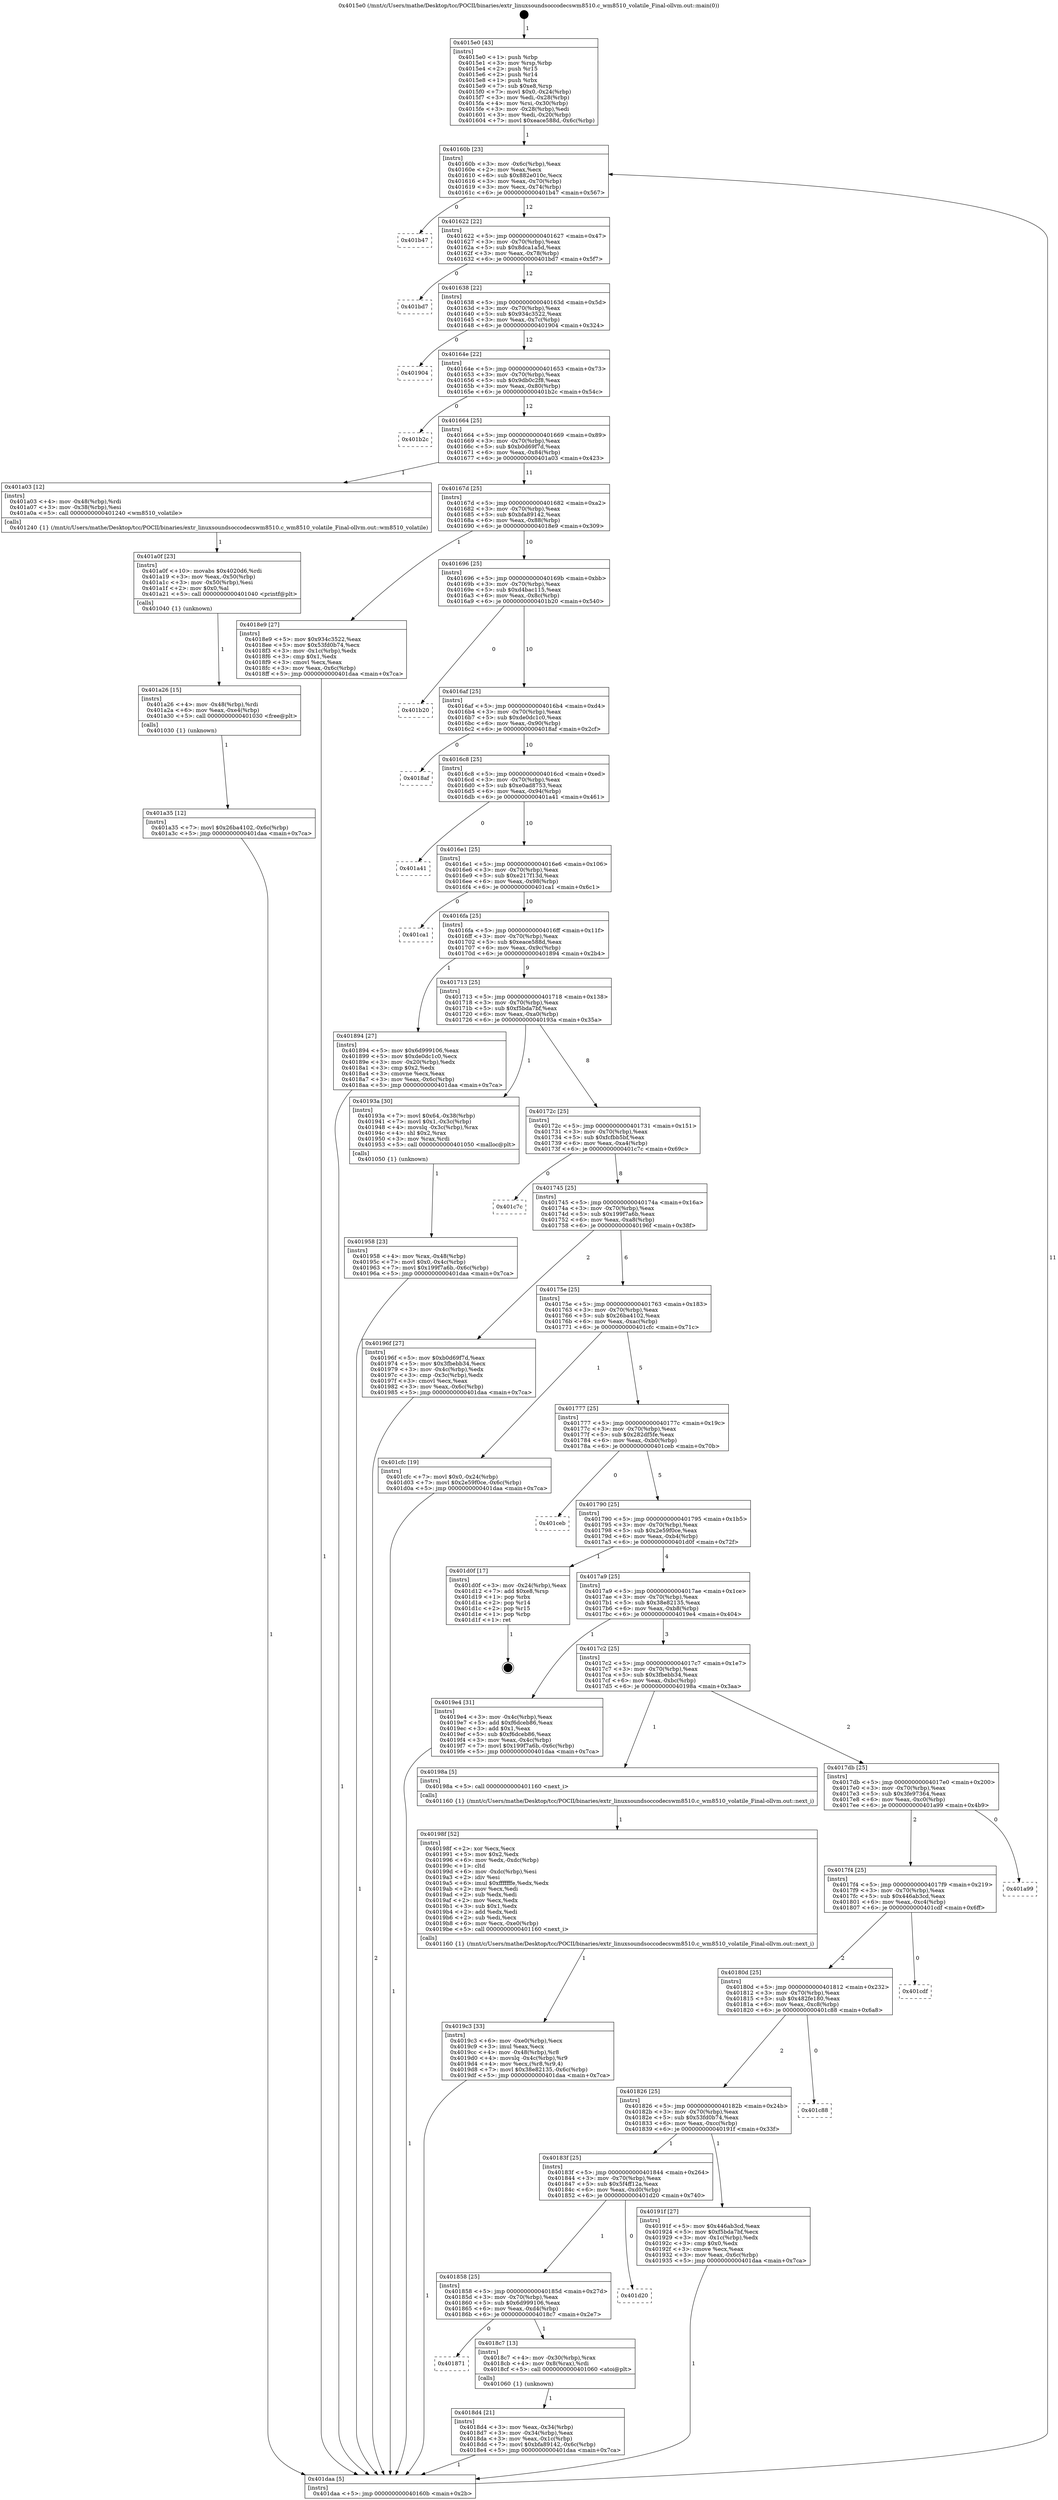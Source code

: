 digraph "0x4015e0" {
  label = "0x4015e0 (/mnt/c/Users/mathe/Desktop/tcc/POCII/binaries/extr_linuxsoundsoccodecswm8510.c_wm8510_volatile_Final-ollvm.out::main(0))"
  labelloc = "t"
  node[shape=record]

  Entry [label="",width=0.3,height=0.3,shape=circle,fillcolor=black,style=filled]
  "0x40160b" [label="{
     0x40160b [23]\l
     | [instrs]\l
     &nbsp;&nbsp;0x40160b \<+3\>: mov -0x6c(%rbp),%eax\l
     &nbsp;&nbsp;0x40160e \<+2\>: mov %eax,%ecx\l
     &nbsp;&nbsp;0x401610 \<+6\>: sub $0x882e010c,%ecx\l
     &nbsp;&nbsp;0x401616 \<+3\>: mov %eax,-0x70(%rbp)\l
     &nbsp;&nbsp;0x401619 \<+3\>: mov %ecx,-0x74(%rbp)\l
     &nbsp;&nbsp;0x40161c \<+6\>: je 0000000000401b47 \<main+0x567\>\l
  }"]
  "0x401b47" [label="{
     0x401b47\l
  }", style=dashed]
  "0x401622" [label="{
     0x401622 [22]\l
     | [instrs]\l
     &nbsp;&nbsp;0x401622 \<+5\>: jmp 0000000000401627 \<main+0x47\>\l
     &nbsp;&nbsp;0x401627 \<+3\>: mov -0x70(%rbp),%eax\l
     &nbsp;&nbsp;0x40162a \<+5\>: sub $0x8dca1a5d,%eax\l
     &nbsp;&nbsp;0x40162f \<+3\>: mov %eax,-0x78(%rbp)\l
     &nbsp;&nbsp;0x401632 \<+6\>: je 0000000000401bd7 \<main+0x5f7\>\l
  }"]
  Exit [label="",width=0.3,height=0.3,shape=circle,fillcolor=black,style=filled,peripheries=2]
  "0x401bd7" [label="{
     0x401bd7\l
  }", style=dashed]
  "0x401638" [label="{
     0x401638 [22]\l
     | [instrs]\l
     &nbsp;&nbsp;0x401638 \<+5\>: jmp 000000000040163d \<main+0x5d\>\l
     &nbsp;&nbsp;0x40163d \<+3\>: mov -0x70(%rbp),%eax\l
     &nbsp;&nbsp;0x401640 \<+5\>: sub $0x934c3522,%eax\l
     &nbsp;&nbsp;0x401645 \<+3\>: mov %eax,-0x7c(%rbp)\l
     &nbsp;&nbsp;0x401648 \<+6\>: je 0000000000401904 \<main+0x324\>\l
  }"]
  "0x401a35" [label="{
     0x401a35 [12]\l
     | [instrs]\l
     &nbsp;&nbsp;0x401a35 \<+7\>: movl $0x26ba4102,-0x6c(%rbp)\l
     &nbsp;&nbsp;0x401a3c \<+5\>: jmp 0000000000401daa \<main+0x7ca\>\l
  }"]
  "0x401904" [label="{
     0x401904\l
  }", style=dashed]
  "0x40164e" [label="{
     0x40164e [22]\l
     | [instrs]\l
     &nbsp;&nbsp;0x40164e \<+5\>: jmp 0000000000401653 \<main+0x73\>\l
     &nbsp;&nbsp;0x401653 \<+3\>: mov -0x70(%rbp),%eax\l
     &nbsp;&nbsp;0x401656 \<+5\>: sub $0x9db0c2f8,%eax\l
     &nbsp;&nbsp;0x40165b \<+3\>: mov %eax,-0x80(%rbp)\l
     &nbsp;&nbsp;0x40165e \<+6\>: je 0000000000401b2c \<main+0x54c\>\l
  }"]
  "0x401a26" [label="{
     0x401a26 [15]\l
     | [instrs]\l
     &nbsp;&nbsp;0x401a26 \<+4\>: mov -0x48(%rbp),%rdi\l
     &nbsp;&nbsp;0x401a2a \<+6\>: mov %eax,-0xe4(%rbp)\l
     &nbsp;&nbsp;0x401a30 \<+5\>: call 0000000000401030 \<free@plt\>\l
     | [calls]\l
     &nbsp;&nbsp;0x401030 \{1\} (unknown)\l
  }"]
  "0x401b2c" [label="{
     0x401b2c\l
  }", style=dashed]
  "0x401664" [label="{
     0x401664 [25]\l
     | [instrs]\l
     &nbsp;&nbsp;0x401664 \<+5\>: jmp 0000000000401669 \<main+0x89\>\l
     &nbsp;&nbsp;0x401669 \<+3\>: mov -0x70(%rbp),%eax\l
     &nbsp;&nbsp;0x40166c \<+5\>: sub $0xb0d69f7d,%eax\l
     &nbsp;&nbsp;0x401671 \<+6\>: mov %eax,-0x84(%rbp)\l
     &nbsp;&nbsp;0x401677 \<+6\>: je 0000000000401a03 \<main+0x423\>\l
  }"]
  "0x401a0f" [label="{
     0x401a0f [23]\l
     | [instrs]\l
     &nbsp;&nbsp;0x401a0f \<+10\>: movabs $0x4020d6,%rdi\l
     &nbsp;&nbsp;0x401a19 \<+3\>: mov %eax,-0x50(%rbp)\l
     &nbsp;&nbsp;0x401a1c \<+3\>: mov -0x50(%rbp),%esi\l
     &nbsp;&nbsp;0x401a1f \<+2\>: mov $0x0,%al\l
     &nbsp;&nbsp;0x401a21 \<+5\>: call 0000000000401040 \<printf@plt\>\l
     | [calls]\l
     &nbsp;&nbsp;0x401040 \{1\} (unknown)\l
  }"]
  "0x401a03" [label="{
     0x401a03 [12]\l
     | [instrs]\l
     &nbsp;&nbsp;0x401a03 \<+4\>: mov -0x48(%rbp),%rdi\l
     &nbsp;&nbsp;0x401a07 \<+3\>: mov -0x38(%rbp),%esi\l
     &nbsp;&nbsp;0x401a0a \<+5\>: call 0000000000401240 \<wm8510_volatile\>\l
     | [calls]\l
     &nbsp;&nbsp;0x401240 \{1\} (/mnt/c/Users/mathe/Desktop/tcc/POCII/binaries/extr_linuxsoundsoccodecswm8510.c_wm8510_volatile_Final-ollvm.out::wm8510_volatile)\l
  }"]
  "0x40167d" [label="{
     0x40167d [25]\l
     | [instrs]\l
     &nbsp;&nbsp;0x40167d \<+5\>: jmp 0000000000401682 \<main+0xa2\>\l
     &nbsp;&nbsp;0x401682 \<+3\>: mov -0x70(%rbp),%eax\l
     &nbsp;&nbsp;0x401685 \<+5\>: sub $0xbfa89142,%eax\l
     &nbsp;&nbsp;0x40168a \<+6\>: mov %eax,-0x88(%rbp)\l
     &nbsp;&nbsp;0x401690 \<+6\>: je 00000000004018e9 \<main+0x309\>\l
  }"]
  "0x4019c3" [label="{
     0x4019c3 [33]\l
     | [instrs]\l
     &nbsp;&nbsp;0x4019c3 \<+6\>: mov -0xe0(%rbp),%ecx\l
     &nbsp;&nbsp;0x4019c9 \<+3\>: imul %eax,%ecx\l
     &nbsp;&nbsp;0x4019cc \<+4\>: mov -0x48(%rbp),%r8\l
     &nbsp;&nbsp;0x4019d0 \<+4\>: movslq -0x4c(%rbp),%r9\l
     &nbsp;&nbsp;0x4019d4 \<+4\>: mov %ecx,(%r8,%r9,4)\l
     &nbsp;&nbsp;0x4019d8 \<+7\>: movl $0x38e82135,-0x6c(%rbp)\l
     &nbsp;&nbsp;0x4019df \<+5\>: jmp 0000000000401daa \<main+0x7ca\>\l
  }"]
  "0x4018e9" [label="{
     0x4018e9 [27]\l
     | [instrs]\l
     &nbsp;&nbsp;0x4018e9 \<+5\>: mov $0x934c3522,%eax\l
     &nbsp;&nbsp;0x4018ee \<+5\>: mov $0x53fd0b74,%ecx\l
     &nbsp;&nbsp;0x4018f3 \<+3\>: mov -0x1c(%rbp),%edx\l
     &nbsp;&nbsp;0x4018f6 \<+3\>: cmp $0x1,%edx\l
     &nbsp;&nbsp;0x4018f9 \<+3\>: cmovl %ecx,%eax\l
     &nbsp;&nbsp;0x4018fc \<+3\>: mov %eax,-0x6c(%rbp)\l
     &nbsp;&nbsp;0x4018ff \<+5\>: jmp 0000000000401daa \<main+0x7ca\>\l
  }"]
  "0x401696" [label="{
     0x401696 [25]\l
     | [instrs]\l
     &nbsp;&nbsp;0x401696 \<+5\>: jmp 000000000040169b \<main+0xbb\>\l
     &nbsp;&nbsp;0x40169b \<+3\>: mov -0x70(%rbp),%eax\l
     &nbsp;&nbsp;0x40169e \<+5\>: sub $0xd4bac115,%eax\l
     &nbsp;&nbsp;0x4016a3 \<+6\>: mov %eax,-0x8c(%rbp)\l
     &nbsp;&nbsp;0x4016a9 \<+6\>: je 0000000000401b20 \<main+0x540\>\l
  }"]
  "0x40198f" [label="{
     0x40198f [52]\l
     | [instrs]\l
     &nbsp;&nbsp;0x40198f \<+2\>: xor %ecx,%ecx\l
     &nbsp;&nbsp;0x401991 \<+5\>: mov $0x2,%edx\l
     &nbsp;&nbsp;0x401996 \<+6\>: mov %edx,-0xdc(%rbp)\l
     &nbsp;&nbsp;0x40199c \<+1\>: cltd\l
     &nbsp;&nbsp;0x40199d \<+6\>: mov -0xdc(%rbp),%esi\l
     &nbsp;&nbsp;0x4019a3 \<+2\>: idiv %esi\l
     &nbsp;&nbsp;0x4019a5 \<+6\>: imul $0xfffffffe,%edx,%edx\l
     &nbsp;&nbsp;0x4019ab \<+2\>: mov %ecx,%edi\l
     &nbsp;&nbsp;0x4019ad \<+2\>: sub %edx,%edi\l
     &nbsp;&nbsp;0x4019af \<+2\>: mov %ecx,%edx\l
     &nbsp;&nbsp;0x4019b1 \<+3\>: sub $0x1,%edx\l
     &nbsp;&nbsp;0x4019b4 \<+2\>: add %edx,%edi\l
     &nbsp;&nbsp;0x4019b6 \<+2\>: sub %edi,%ecx\l
     &nbsp;&nbsp;0x4019b8 \<+6\>: mov %ecx,-0xe0(%rbp)\l
     &nbsp;&nbsp;0x4019be \<+5\>: call 0000000000401160 \<next_i\>\l
     | [calls]\l
     &nbsp;&nbsp;0x401160 \{1\} (/mnt/c/Users/mathe/Desktop/tcc/POCII/binaries/extr_linuxsoundsoccodecswm8510.c_wm8510_volatile_Final-ollvm.out::next_i)\l
  }"]
  "0x401b20" [label="{
     0x401b20\l
  }", style=dashed]
  "0x4016af" [label="{
     0x4016af [25]\l
     | [instrs]\l
     &nbsp;&nbsp;0x4016af \<+5\>: jmp 00000000004016b4 \<main+0xd4\>\l
     &nbsp;&nbsp;0x4016b4 \<+3\>: mov -0x70(%rbp),%eax\l
     &nbsp;&nbsp;0x4016b7 \<+5\>: sub $0xde0dc1c0,%eax\l
     &nbsp;&nbsp;0x4016bc \<+6\>: mov %eax,-0x90(%rbp)\l
     &nbsp;&nbsp;0x4016c2 \<+6\>: je 00000000004018af \<main+0x2cf\>\l
  }"]
  "0x401958" [label="{
     0x401958 [23]\l
     | [instrs]\l
     &nbsp;&nbsp;0x401958 \<+4\>: mov %rax,-0x48(%rbp)\l
     &nbsp;&nbsp;0x40195c \<+7\>: movl $0x0,-0x4c(%rbp)\l
     &nbsp;&nbsp;0x401963 \<+7\>: movl $0x199f7a6b,-0x6c(%rbp)\l
     &nbsp;&nbsp;0x40196a \<+5\>: jmp 0000000000401daa \<main+0x7ca\>\l
  }"]
  "0x4018af" [label="{
     0x4018af\l
  }", style=dashed]
  "0x4016c8" [label="{
     0x4016c8 [25]\l
     | [instrs]\l
     &nbsp;&nbsp;0x4016c8 \<+5\>: jmp 00000000004016cd \<main+0xed\>\l
     &nbsp;&nbsp;0x4016cd \<+3\>: mov -0x70(%rbp),%eax\l
     &nbsp;&nbsp;0x4016d0 \<+5\>: sub $0xe0ad8753,%eax\l
     &nbsp;&nbsp;0x4016d5 \<+6\>: mov %eax,-0x94(%rbp)\l
     &nbsp;&nbsp;0x4016db \<+6\>: je 0000000000401a41 \<main+0x461\>\l
  }"]
  "0x4018d4" [label="{
     0x4018d4 [21]\l
     | [instrs]\l
     &nbsp;&nbsp;0x4018d4 \<+3\>: mov %eax,-0x34(%rbp)\l
     &nbsp;&nbsp;0x4018d7 \<+3\>: mov -0x34(%rbp),%eax\l
     &nbsp;&nbsp;0x4018da \<+3\>: mov %eax,-0x1c(%rbp)\l
     &nbsp;&nbsp;0x4018dd \<+7\>: movl $0xbfa89142,-0x6c(%rbp)\l
     &nbsp;&nbsp;0x4018e4 \<+5\>: jmp 0000000000401daa \<main+0x7ca\>\l
  }"]
  "0x401a41" [label="{
     0x401a41\l
  }", style=dashed]
  "0x4016e1" [label="{
     0x4016e1 [25]\l
     | [instrs]\l
     &nbsp;&nbsp;0x4016e1 \<+5\>: jmp 00000000004016e6 \<main+0x106\>\l
     &nbsp;&nbsp;0x4016e6 \<+3\>: mov -0x70(%rbp),%eax\l
     &nbsp;&nbsp;0x4016e9 \<+5\>: sub $0xe217f13d,%eax\l
     &nbsp;&nbsp;0x4016ee \<+6\>: mov %eax,-0x98(%rbp)\l
     &nbsp;&nbsp;0x4016f4 \<+6\>: je 0000000000401ca1 \<main+0x6c1\>\l
  }"]
  "0x401871" [label="{
     0x401871\l
  }", style=dashed]
  "0x401ca1" [label="{
     0x401ca1\l
  }", style=dashed]
  "0x4016fa" [label="{
     0x4016fa [25]\l
     | [instrs]\l
     &nbsp;&nbsp;0x4016fa \<+5\>: jmp 00000000004016ff \<main+0x11f\>\l
     &nbsp;&nbsp;0x4016ff \<+3\>: mov -0x70(%rbp),%eax\l
     &nbsp;&nbsp;0x401702 \<+5\>: sub $0xeace588d,%eax\l
     &nbsp;&nbsp;0x401707 \<+6\>: mov %eax,-0x9c(%rbp)\l
     &nbsp;&nbsp;0x40170d \<+6\>: je 0000000000401894 \<main+0x2b4\>\l
  }"]
  "0x4018c7" [label="{
     0x4018c7 [13]\l
     | [instrs]\l
     &nbsp;&nbsp;0x4018c7 \<+4\>: mov -0x30(%rbp),%rax\l
     &nbsp;&nbsp;0x4018cb \<+4\>: mov 0x8(%rax),%rdi\l
     &nbsp;&nbsp;0x4018cf \<+5\>: call 0000000000401060 \<atoi@plt\>\l
     | [calls]\l
     &nbsp;&nbsp;0x401060 \{1\} (unknown)\l
  }"]
  "0x401894" [label="{
     0x401894 [27]\l
     | [instrs]\l
     &nbsp;&nbsp;0x401894 \<+5\>: mov $0x6d999106,%eax\l
     &nbsp;&nbsp;0x401899 \<+5\>: mov $0xde0dc1c0,%ecx\l
     &nbsp;&nbsp;0x40189e \<+3\>: mov -0x20(%rbp),%edx\l
     &nbsp;&nbsp;0x4018a1 \<+3\>: cmp $0x2,%edx\l
     &nbsp;&nbsp;0x4018a4 \<+3\>: cmovne %ecx,%eax\l
     &nbsp;&nbsp;0x4018a7 \<+3\>: mov %eax,-0x6c(%rbp)\l
     &nbsp;&nbsp;0x4018aa \<+5\>: jmp 0000000000401daa \<main+0x7ca\>\l
  }"]
  "0x401713" [label="{
     0x401713 [25]\l
     | [instrs]\l
     &nbsp;&nbsp;0x401713 \<+5\>: jmp 0000000000401718 \<main+0x138\>\l
     &nbsp;&nbsp;0x401718 \<+3\>: mov -0x70(%rbp),%eax\l
     &nbsp;&nbsp;0x40171b \<+5\>: sub $0xf5bda7bf,%eax\l
     &nbsp;&nbsp;0x401720 \<+6\>: mov %eax,-0xa0(%rbp)\l
     &nbsp;&nbsp;0x401726 \<+6\>: je 000000000040193a \<main+0x35a\>\l
  }"]
  "0x401daa" [label="{
     0x401daa [5]\l
     | [instrs]\l
     &nbsp;&nbsp;0x401daa \<+5\>: jmp 000000000040160b \<main+0x2b\>\l
  }"]
  "0x4015e0" [label="{
     0x4015e0 [43]\l
     | [instrs]\l
     &nbsp;&nbsp;0x4015e0 \<+1\>: push %rbp\l
     &nbsp;&nbsp;0x4015e1 \<+3\>: mov %rsp,%rbp\l
     &nbsp;&nbsp;0x4015e4 \<+2\>: push %r15\l
     &nbsp;&nbsp;0x4015e6 \<+2\>: push %r14\l
     &nbsp;&nbsp;0x4015e8 \<+1\>: push %rbx\l
     &nbsp;&nbsp;0x4015e9 \<+7\>: sub $0xe8,%rsp\l
     &nbsp;&nbsp;0x4015f0 \<+7\>: movl $0x0,-0x24(%rbp)\l
     &nbsp;&nbsp;0x4015f7 \<+3\>: mov %edi,-0x28(%rbp)\l
     &nbsp;&nbsp;0x4015fa \<+4\>: mov %rsi,-0x30(%rbp)\l
     &nbsp;&nbsp;0x4015fe \<+3\>: mov -0x28(%rbp),%edi\l
     &nbsp;&nbsp;0x401601 \<+3\>: mov %edi,-0x20(%rbp)\l
     &nbsp;&nbsp;0x401604 \<+7\>: movl $0xeace588d,-0x6c(%rbp)\l
  }"]
  "0x401858" [label="{
     0x401858 [25]\l
     | [instrs]\l
     &nbsp;&nbsp;0x401858 \<+5\>: jmp 000000000040185d \<main+0x27d\>\l
     &nbsp;&nbsp;0x40185d \<+3\>: mov -0x70(%rbp),%eax\l
     &nbsp;&nbsp;0x401860 \<+5\>: sub $0x6d999106,%eax\l
     &nbsp;&nbsp;0x401865 \<+6\>: mov %eax,-0xd4(%rbp)\l
     &nbsp;&nbsp;0x40186b \<+6\>: je 00000000004018c7 \<main+0x2e7\>\l
  }"]
  "0x40193a" [label="{
     0x40193a [30]\l
     | [instrs]\l
     &nbsp;&nbsp;0x40193a \<+7\>: movl $0x64,-0x38(%rbp)\l
     &nbsp;&nbsp;0x401941 \<+7\>: movl $0x1,-0x3c(%rbp)\l
     &nbsp;&nbsp;0x401948 \<+4\>: movslq -0x3c(%rbp),%rax\l
     &nbsp;&nbsp;0x40194c \<+4\>: shl $0x2,%rax\l
     &nbsp;&nbsp;0x401950 \<+3\>: mov %rax,%rdi\l
     &nbsp;&nbsp;0x401953 \<+5\>: call 0000000000401050 \<malloc@plt\>\l
     | [calls]\l
     &nbsp;&nbsp;0x401050 \{1\} (unknown)\l
  }"]
  "0x40172c" [label="{
     0x40172c [25]\l
     | [instrs]\l
     &nbsp;&nbsp;0x40172c \<+5\>: jmp 0000000000401731 \<main+0x151\>\l
     &nbsp;&nbsp;0x401731 \<+3\>: mov -0x70(%rbp),%eax\l
     &nbsp;&nbsp;0x401734 \<+5\>: sub $0xfcfbb5bf,%eax\l
     &nbsp;&nbsp;0x401739 \<+6\>: mov %eax,-0xa4(%rbp)\l
     &nbsp;&nbsp;0x40173f \<+6\>: je 0000000000401c7c \<main+0x69c\>\l
  }"]
  "0x401d20" [label="{
     0x401d20\l
  }", style=dashed]
  "0x401c7c" [label="{
     0x401c7c\l
  }", style=dashed]
  "0x401745" [label="{
     0x401745 [25]\l
     | [instrs]\l
     &nbsp;&nbsp;0x401745 \<+5\>: jmp 000000000040174a \<main+0x16a\>\l
     &nbsp;&nbsp;0x40174a \<+3\>: mov -0x70(%rbp),%eax\l
     &nbsp;&nbsp;0x40174d \<+5\>: sub $0x199f7a6b,%eax\l
     &nbsp;&nbsp;0x401752 \<+6\>: mov %eax,-0xa8(%rbp)\l
     &nbsp;&nbsp;0x401758 \<+6\>: je 000000000040196f \<main+0x38f\>\l
  }"]
  "0x40183f" [label="{
     0x40183f [25]\l
     | [instrs]\l
     &nbsp;&nbsp;0x40183f \<+5\>: jmp 0000000000401844 \<main+0x264\>\l
     &nbsp;&nbsp;0x401844 \<+3\>: mov -0x70(%rbp),%eax\l
     &nbsp;&nbsp;0x401847 \<+5\>: sub $0x5f4ff12a,%eax\l
     &nbsp;&nbsp;0x40184c \<+6\>: mov %eax,-0xd0(%rbp)\l
     &nbsp;&nbsp;0x401852 \<+6\>: je 0000000000401d20 \<main+0x740\>\l
  }"]
  "0x40196f" [label="{
     0x40196f [27]\l
     | [instrs]\l
     &nbsp;&nbsp;0x40196f \<+5\>: mov $0xb0d69f7d,%eax\l
     &nbsp;&nbsp;0x401974 \<+5\>: mov $0x3fbebb34,%ecx\l
     &nbsp;&nbsp;0x401979 \<+3\>: mov -0x4c(%rbp),%edx\l
     &nbsp;&nbsp;0x40197c \<+3\>: cmp -0x3c(%rbp),%edx\l
     &nbsp;&nbsp;0x40197f \<+3\>: cmovl %ecx,%eax\l
     &nbsp;&nbsp;0x401982 \<+3\>: mov %eax,-0x6c(%rbp)\l
     &nbsp;&nbsp;0x401985 \<+5\>: jmp 0000000000401daa \<main+0x7ca\>\l
  }"]
  "0x40175e" [label="{
     0x40175e [25]\l
     | [instrs]\l
     &nbsp;&nbsp;0x40175e \<+5\>: jmp 0000000000401763 \<main+0x183\>\l
     &nbsp;&nbsp;0x401763 \<+3\>: mov -0x70(%rbp),%eax\l
     &nbsp;&nbsp;0x401766 \<+5\>: sub $0x26ba4102,%eax\l
     &nbsp;&nbsp;0x40176b \<+6\>: mov %eax,-0xac(%rbp)\l
     &nbsp;&nbsp;0x401771 \<+6\>: je 0000000000401cfc \<main+0x71c\>\l
  }"]
  "0x40191f" [label="{
     0x40191f [27]\l
     | [instrs]\l
     &nbsp;&nbsp;0x40191f \<+5\>: mov $0x446ab3cd,%eax\l
     &nbsp;&nbsp;0x401924 \<+5\>: mov $0xf5bda7bf,%ecx\l
     &nbsp;&nbsp;0x401929 \<+3\>: mov -0x1c(%rbp),%edx\l
     &nbsp;&nbsp;0x40192c \<+3\>: cmp $0x0,%edx\l
     &nbsp;&nbsp;0x40192f \<+3\>: cmove %ecx,%eax\l
     &nbsp;&nbsp;0x401932 \<+3\>: mov %eax,-0x6c(%rbp)\l
     &nbsp;&nbsp;0x401935 \<+5\>: jmp 0000000000401daa \<main+0x7ca\>\l
  }"]
  "0x401cfc" [label="{
     0x401cfc [19]\l
     | [instrs]\l
     &nbsp;&nbsp;0x401cfc \<+7\>: movl $0x0,-0x24(%rbp)\l
     &nbsp;&nbsp;0x401d03 \<+7\>: movl $0x2e59f0ce,-0x6c(%rbp)\l
     &nbsp;&nbsp;0x401d0a \<+5\>: jmp 0000000000401daa \<main+0x7ca\>\l
  }"]
  "0x401777" [label="{
     0x401777 [25]\l
     | [instrs]\l
     &nbsp;&nbsp;0x401777 \<+5\>: jmp 000000000040177c \<main+0x19c\>\l
     &nbsp;&nbsp;0x40177c \<+3\>: mov -0x70(%rbp),%eax\l
     &nbsp;&nbsp;0x40177f \<+5\>: sub $0x282df5fe,%eax\l
     &nbsp;&nbsp;0x401784 \<+6\>: mov %eax,-0xb0(%rbp)\l
     &nbsp;&nbsp;0x40178a \<+6\>: je 0000000000401ceb \<main+0x70b\>\l
  }"]
  "0x401826" [label="{
     0x401826 [25]\l
     | [instrs]\l
     &nbsp;&nbsp;0x401826 \<+5\>: jmp 000000000040182b \<main+0x24b\>\l
     &nbsp;&nbsp;0x40182b \<+3\>: mov -0x70(%rbp),%eax\l
     &nbsp;&nbsp;0x40182e \<+5\>: sub $0x53fd0b74,%eax\l
     &nbsp;&nbsp;0x401833 \<+6\>: mov %eax,-0xcc(%rbp)\l
     &nbsp;&nbsp;0x401839 \<+6\>: je 000000000040191f \<main+0x33f\>\l
  }"]
  "0x401ceb" [label="{
     0x401ceb\l
  }", style=dashed]
  "0x401790" [label="{
     0x401790 [25]\l
     | [instrs]\l
     &nbsp;&nbsp;0x401790 \<+5\>: jmp 0000000000401795 \<main+0x1b5\>\l
     &nbsp;&nbsp;0x401795 \<+3\>: mov -0x70(%rbp),%eax\l
     &nbsp;&nbsp;0x401798 \<+5\>: sub $0x2e59f0ce,%eax\l
     &nbsp;&nbsp;0x40179d \<+6\>: mov %eax,-0xb4(%rbp)\l
     &nbsp;&nbsp;0x4017a3 \<+6\>: je 0000000000401d0f \<main+0x72f\>\l
  }"]
  "0x401c88" [label="{
     0x401c88\l
  }", style=dashed]
  "0x401d0f" [label="{
     0x401d0f [17]\l
     | [instrs]\l
     &nbsp;&nbsp;0x401d0f \<+3\>: mov -0x24(%rbp),%eax\l
     &nbsp;&nbsp;0x401d12 \<+7\>: add $0xe8,%rsp\l
     &nbsp;&nbsp;0x401d19 \<+1\>: pop %rbx\l
     &nbsp;&nbsp;0x401d1a \<+2\>: pop %r14\l
     &nbsp;&nbsp;0x401d1c \<+2\>: pop %r15\l
     &nbsp;&nbsp;0x401d1e \<+1\>: pop %rbp\l
     &nbsp;&nbsp;0x401d1f \<+1\>: ret\l
  }"]
  "0x4017a9" [label="{
     0x4017a9 [25]\l
     | [instrs]\l
     &nbsp;&nbsp;0x4017a9 \<+5\>: jmp 00000000004017ae \<main+0x1ce\>\l
     &nbsp;&nbsp;0x4017ae \<+3\>: mov -0x70(%rbp),%eax\l
     &nbsp;&nbsp;0x4017b1 \<+5\>: sub $0x38e82135,%eax\l
     &nbsp;&nbsp;0x4017b6 \<+6\>: mov %eax,-0xb8(%rbp)\l
     &nbsp;&nbsp;0x4017bc \<+6\>: je 00000000004019e4 \<main+0x404\>\l
  }"]
  "0x40180d" [label="{
     0x40180d [25]\l
     | [instrs]\l
     &nbsp;&nbsp;0x40180d \<+5\>: jmp 0000000000401812 \<main+0x232\>\l
     &nbsp;&nbsp;0x401812 \<+3\>: mov -0x70(%rbp),%eax\l
     &nbsp;&nbsp;0x401815 \<+5\>: sub $0x482fe180,%eax\l
     &nbsp;&nbsp;0x40181a \<+6\>: mov %eax,-0xc8(%rbp)\l
     &nbsp;&nbsp;0x401820 \<+6\>: je 0000000000401c88 \<main+0x6a8\>\l
  }"]
  "0x4019e4" [label="{
     0x4019e4 [31]\l
     | [instrs]\l
     &nbsp;&nbsp;0x4019e4 \<+3\>: mov -0x4c(%rbp),%eax\l
     &nbsp;&nbsp;0x4019e7 \<+5\>: add $0xf6dceb86,%eax\l
     &nbsp;&nbsp;0x4019ec \<+3\>: add $0x1,%eax\l
     &nbsp;&nbsp;0x4019ef \<+5\>: sub $0xf6dceb86,%eax\l
     &nbsp;&nbsp;0x4019f4 \<+3\>: mov %eax,-0x4c(%rbp)\l
     &nbsp;&nbsp;0x4019f7 \<+7\>: movl $0x199f7a6b,-0x6c(%rbp)\l
     &nbsp;&nbsp;0x4019fe \<+5\>: jmp 0000000000401daa \<main+0x7ca\>\l
  }"]
  "0x4017c2" [label="{
     0x4017c2 [25]\l
     | [instrs]\l
     &nbsp;&nbsp;0x4017c2 \<+5\>: jmp 00000000004017c7 \<main+0x1e7\>\l
     &nbsp;&nbsp;0x4017c7 \<+3\>: mov -0x70(%rbp),%eax\l
     &nbsp;&nbsp;0x4017ca \<+5\>: sub $0x3fbebb34,%eax\l
     &nbsp;&nbsp;0x4017cf \<+6\>: mov %eax,-0xbc(%rbp)\l
     &nbsp;&nbsp;0x4017d5 \<+6\>: je 000000000040198a \<main+0x3aa\>\l
  }"]
  "0x401cdf" [label="{
     0x401cdf\l
  }", style=dashed]
  "0x40198a" [label="{
     0x40198a [5]\l
     | [instrs]\l
     &nbsp;&nbsp;0x40198a \<+5\>: call 0000000000401160 \<next_i\>\l
     | [calls]\l
     &nbsp;&nbsp;0x401160 \{1\} (/mnt/c/Users/mathe/Desktop/tcc/POCII/binaries/extr_linuxsoundsoccodecswm8510.c_wm8510_volatile_Final-ollvm.out::next_i)\l
  }"]
  "0x4017db" [label="{
     0x4017db [25]\l
     | [instrs]\l
     &nbsp;&nbsp;0x4017db \<+5\>: jmp 00000000004017e0 \<main+0x200\>\l
     &nbsp;&nbsp;0x4017e0 \<+3\>: mov -0x70(%rbp),%eax\l
     &nbsp;&nbsp;0x4017e3 \<+5\>: sub $0x3fe97364,%eax\l
     &nbsp;&nbsp;0x4017e8 \<+6\>: mov %eax,-0xc0(%rbp)\l
     &nbsp;&nbsp;0x4017ee \<+6\>: je 0000000000401a99 \<main+0x4b9\>\l
  }"]
  "0x4017f4" [label="{
     0x4017f4 [25]\l
     | [instrs]\l
     &nbsp;&nbsp;0x4017f4 \<+5\>: jmp 00000000004017f9 \<main+0x219\>\l
     &nbsp;&nbsp;0x4017f9 \<+3\>: mov -0x70(%rbp),%eax\l
     &nbsp;&nbsp;0x4017fc \<+5\>: sub $0x446ab3cd,%eax\l
     &nbsp;&nbsp;0x401801 \<+6\>: mov %eax,-0xc4(%rbp)\l
     &nbsp;&nbsp;0x401807 \<+6\>: je 0000000000401cdf \<main+0x6ff\>\l
  }"]
  "0x401a99" [label="{
     0x401a99\l
  }", style=dashed]
  Entry -> "0x4015e0" [label=" 1"]
  "0x40160b" -> "0x401b47" [label=" 0"]
  "0x40160b" -> "0x401622" [label=" 12"]
  "0x401d0f" -> Exit [label=" 1"]
  "0x401622" -> "0x401bd7" [label=" 0"]
  "0x401622" -> "0x401638" [label=" 12"]
  "0x401cfc" -> "0x401daa" [label=" 1"]
  "0x401638" -> "0x401904" [label=" 0"]
  "0x401638" -> "0x40164e" [label=" 12"]
  "0x401a35" -> "0x401daa" [label=" 1"]
  "0x40164e" -> "0x401b2c" [label=" 0"]
  "0x40164e" -> "0x401664" [label=" 12"]
  "0x401a26" -> "0x401a35" [label=" 1"]
  "0x401664" -> "0x401a03" [label=" 1"]
  "0x401664" -> "0x40167d" [label=" 11"]
  "0x401a0f" -> "0x401a26" [label=" 1"]
  "0x40167d" -> "0x4018e9" [label=" 1"]
  "0x40167d" -> "0x401696" [label=" 10"]
  "0x401a03" -> "0x401a0f" [label=" 1"]
  "0x401696" -> "0x401b20" [label=" 0"]
  "0x401696" -> "0x4016af" [label=" 10"]
  "0x4019e4" -> "0x401daa" [label=" 1"]
  "0x4016af" -> "0x4018af" [label=" 0"]
  "0x4016af" -> "0x4016c8" [label=" 10"]
  "0x4019c3" -> "0x401daa" [label=" 1"]
  "0x4016c8" -> "0x401a41" [label=" 0"]
  "0x4016c8" -> "0x4016e1" [label=" 10"]
  "0x40198f" -> "0x4019c3" [label=" 1"]
  "0x4016e1" -> "0x401ca1" [label=" 0"]
  "0x4016e1" -> "0x4016fa" [label=" 10"]
  "0x40198a" -> "0x40198f" [label=" 1"]
  "0x4016fa" -> "0x401894" [label=" 1"]
  "0x4016fa" -> "0x401713" [label=" 9"]
  "0x401894" -> "0x401daa" [label=" 1"]
  "0x4015e0" -> "0x40160b" [label=" 1"]
  "0x401daa" -> "0x40160b" [label=" 11"]
  "0x40196f" -> "0x401daa" [label=" 2"]
  "0x401713" -> "0x40193a" [label=" 1"]
  "0x401713" -> "0x40172c" [label=" 8"]
  "0x40193a" -> "0x401958" [label=" 1"]
  "0x40172c" -> "0x401c7c" [label=" 0"]
  "0x40172c" -> "0x401745" [label=" 8"]
  "0x40191f" -> "0x401daa" [label=" 1"]
  "0x401745" -> "0x40196f" [label=" 2"]
  "0x401745" -> "0x40175e" [label=" 6"]
  "0x4018d4" -> "0x401daa" [label=" 1"]
  "0x40175e" -> "0x401cfc" [label=" 1"]
  "0x40175e" -> "0x401777" [label=" 5"]
  "0x4018c7" -> "0x4018d4" [label=" 1"]
  "0x401777" -> "0x401ceb" [label=" 0"]
  "0x401777" -> "0x401790" [label=" 5"]
  "0x401858" -> "0x4018c7" [label=" 1"]
  "0x401790" -> "0x401d0f" [label=" 1"]
  "0x401790" -> "0x4017a9" [label=" 4"]
  "0x401958" -> "0x401daa" [label=" 1"]
  "0x4017a9" -> "0x4019e4" [label=" 1"]
  "0x4017a9" -> "0x4017c2" [label=" 3"]
  "0x40183f" -> "0x401d20" [label=" 0"]
  "0x4017c2" -> "0x40198a" [label=" 1"]
  "0x4017c2" -> "0x4017db" [label=" 2"]
  "0x4018e9" -> "0x401daa" [label=" 1"]
  "0x4017db" -> "0x401a99" [label=" 0"]
  "0x4017db" -> "0x4017f4" [label=" 2"]
  "0x401826" -> "0x40183f" [label=" 1"]
  "0x4017f4" -> "0x401cdf" [label=" 0"]
  "0x4017f4" -> "0x40180d" [label=" 2"]
  "0x40183f" -> "0x401858" [label=" 1"]
  "0x40180d" -> "0x401c88" [label=" 0"]
  "0x40180d" -> "0x401826" [label=" 2"]
  "0x401858" -> "0x401871" [label=" 0"]
  "0x401826" -> "0x40191f" [label=" 1"]
}
